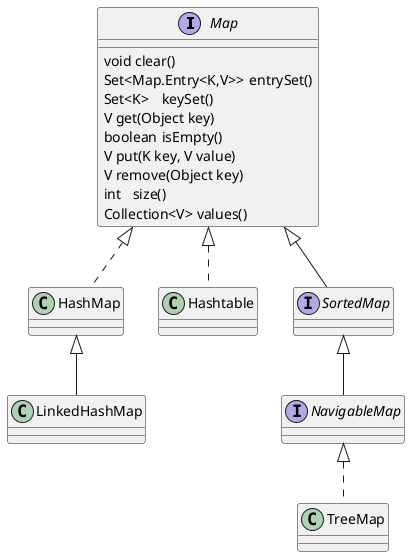 @startuml
Interface Map{
    void clear()
    Set<Map.Entry<K,V>>	entrySet()
    Set<K>	keySet()
    V get(Object key)
    boolean	isEmpty()
    V put(K key, V value)
    V remove(Object key)
    int	size()
    Collection<V> values()
}

class HashMap implements Map{
}
class Hashtable implements Map{
}
class LinkedHashMap extends HashMap{
}
interface SortedMap extends Map{
}

interface NavigableMap extends SortedMap{
}
class TreeMap implements NavigableMap{
}
@enduml